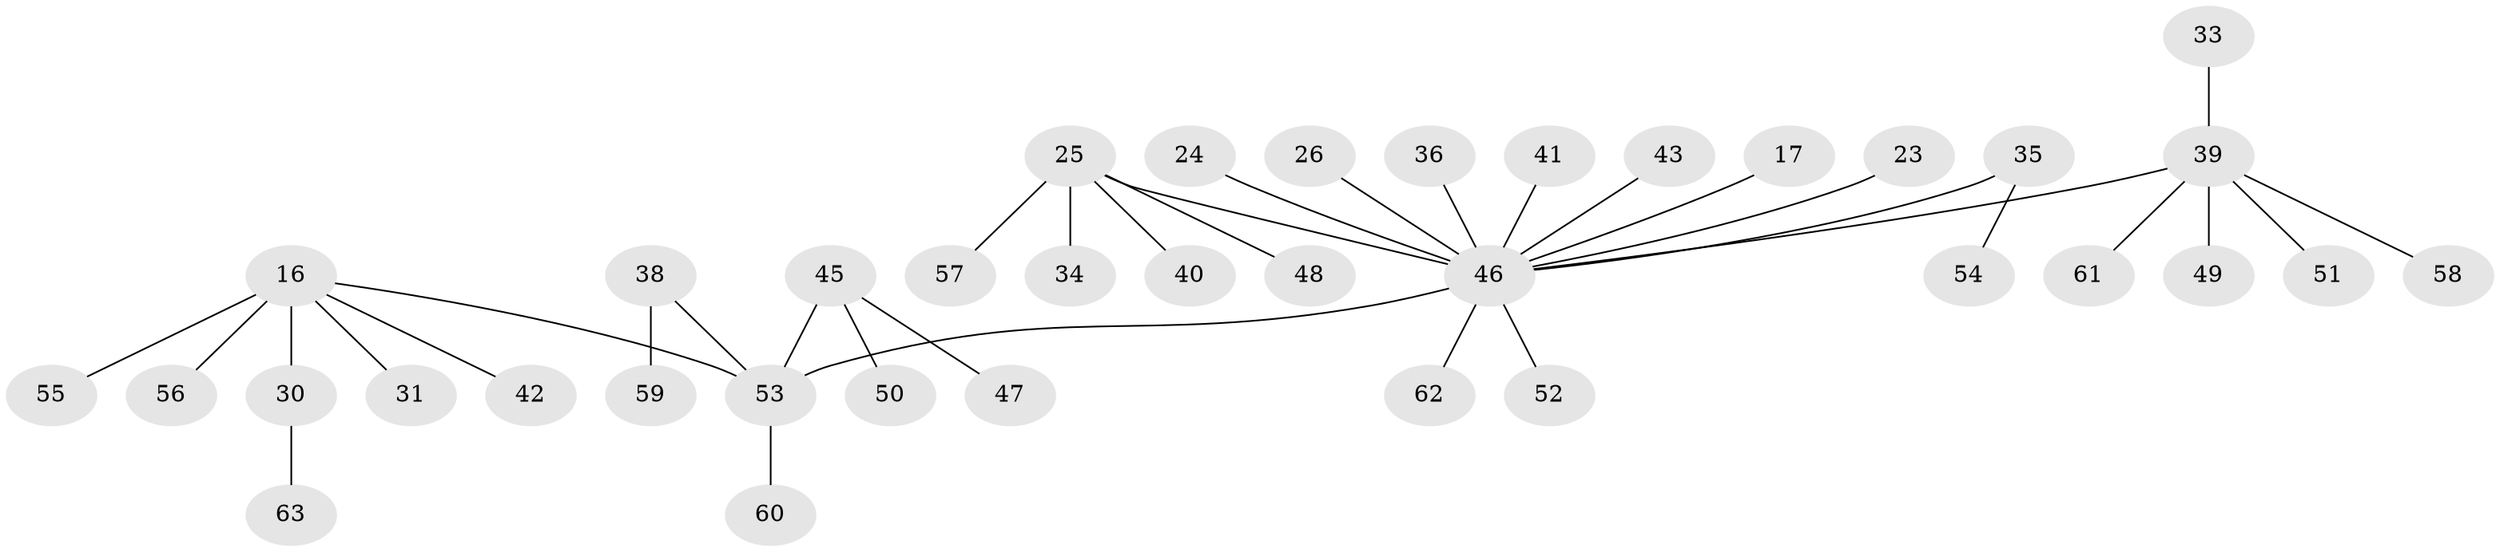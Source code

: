 // original degree distribution, {5: 0.047619047619047616, 7: 0.031746031746031744, 4: 0.031746031746031744, 6: 0.015873015873015872, 2: 0.2222222222222222, 1: 0.5238095238095238, 3: 0.12698412698412698}
// Generated by graph-tools (version 1.1) at 2025/45/03/04/25 21:45:52]
// undirected, 37 vertices, 36 edges
graph export_dot {
graph [start="1"]
  node [color=gray90,style=filled];
  16;
  17;
  23;
  24;
  25 [super="+18"];
  26;
  30;
  31;
  33;
  34;
  35 [super="+20"];
  36;
  38;
  39 [super="+27+32+19"];
  40;
  41;
  42;
  43;
  45 [super="+21"];
  46 [super="+2+4+1+5+8+37"];
  47;
  48;
  49;
  50;
  51;
  52;
  53 [super="+29"];
  54;
  55 [super="+44"];
  56;
  57;
  58;
  59;
  60;
  61;
  62;
  63;
  16 -- 30;
  16 -- 31;
  16 -- 42;
  16 -- 56;
  16 -- 55 [weight=2];
  16 -- 53;
  17 -- 46;
  23 -- 46;
  24 -- 46;
  25 -- 34;
  25 -- 48;
  25 -- 57;
  25 -- 46 [weight=2];
  25 -- 40;
  26 -- 46;
  30 -- 63;
  33 -- 39;
  35 -- 46;
  35 -- 54;
  36 -- 46;
  38 -- 59;
  38 -- 53;
  39 -- 49;
  39 -- 51;
  39 -- 58;
  39 -- 61;
  39 -- 46;
  41 -- 46;
  43 -- 46;
  45 -- 47;
  45 -- 50;
  45 -- 53;
  46 -- 62;
  46 -- 52;
  46 -- 53;
  53 -- 60;
}
